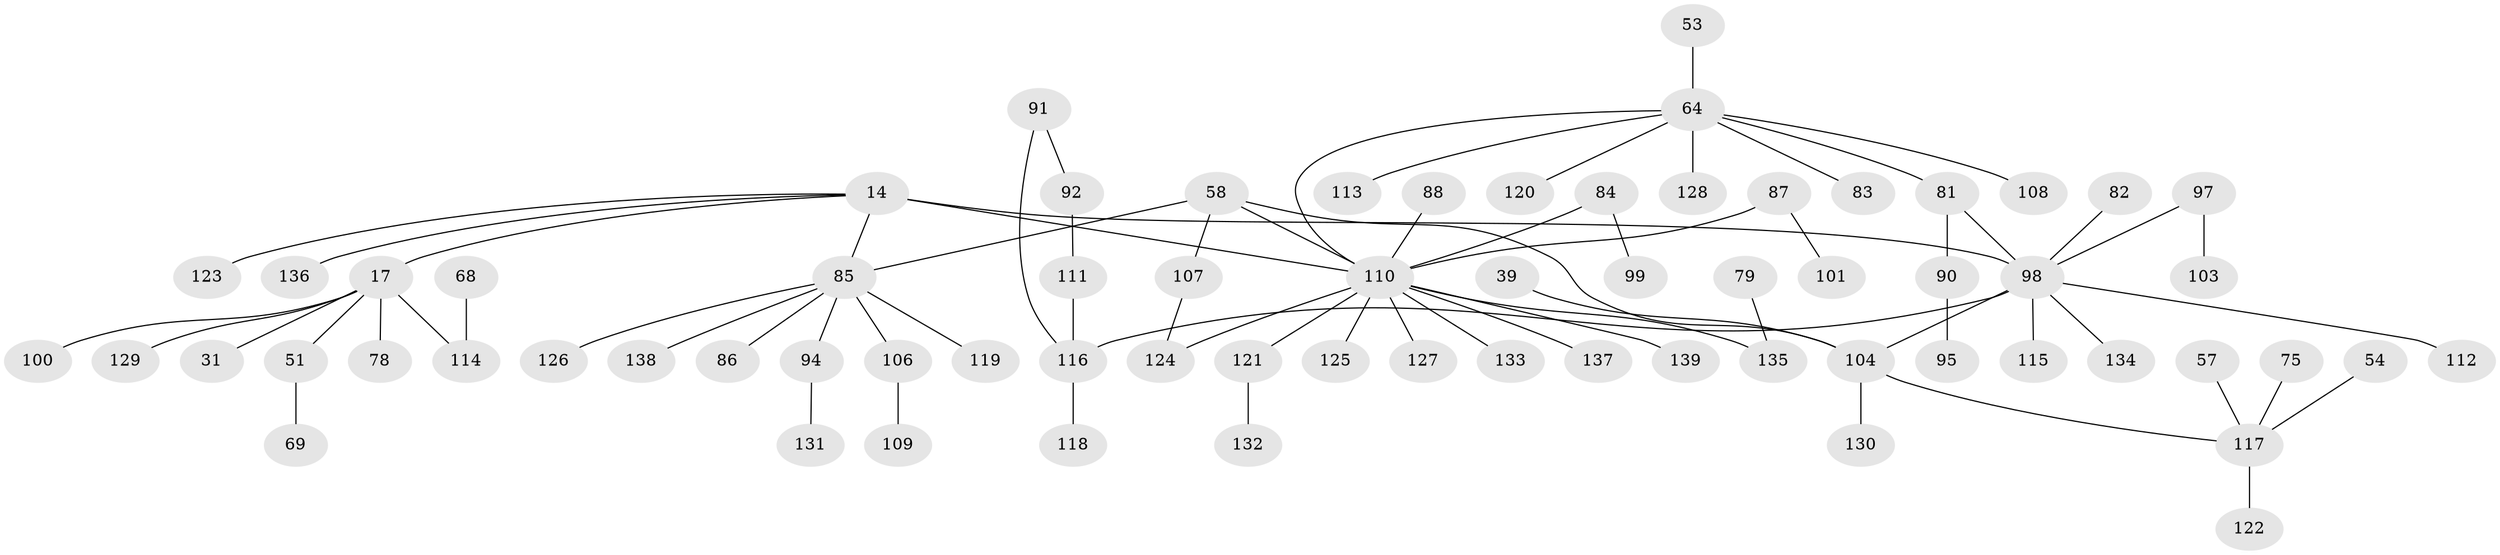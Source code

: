 // original degree distribution, {6: 0.02158273381294964, 5: 0.05755395683453238, 7: 0.014388489208633094, 1: 0.4460431654676259, 3: 0.17266187050359713, 2: 0.2446043165467626, 4: 0.04316546762589928}
// Generated by graph-tools (version 1.1) at 2025/45/03/04/25 21:45:03]
// undirected, 69 vertices, 73 edges
graph export_dot {
graph [start="1"]
  node [color=gray90,style=filled];
  14 [super="+4"];
  17 [super="+12"];
  31;
  39;
  51 [super="+34"];
  53;
  54;
  57;
  58 [super="+15+19"];
  64 [super="+44"];
  68;
  69;
  75;
  78 [super="+26"];
  79;
  81 [super="+65"];
  82;
  83;
  84;
  85 [super="+24+48"];
  86 [super="+29+47"];
  87;
  88;
  90 [super="+71+76"];
  91;
  92;
  94;
  95;
  97;
  98 [super="+18+7+38+72+96"];
  99;
  100;
  101;
  103;
  104 [super="+55+52"];
  106;
  107;
  108;
  109;
  110 [super="+73+74+105+80"];
  111;
  112;
  113;
  114 [super="+46"];
  115;
  116 [super="+63"];
  117 [super="+66+50"];
  118;
  119;
  120;
  121;
  122;
  123;
  124;
  125;
  126;
  127;
  128;
  129;
  130;
  131;
  132;
  133;
  134;
  135 [super="+77"];
  136;
  137;
  138 [super="+45"];
  139;
  14 -- 123;
  14 -- 136;
  14 -- 17 [weight=2];
  14 -- 98 [weight=2];
  14 -- 85;
  14 -- 110 [weight=3];
  17 -- 100;
  17 -- 129;
  17 -- 31;
  17 -- 51;
  17 -- 114;
  17 -- 78;
  39 -- 104;
  51 -- 69;
  53 -- 64;
  54 -- 117;
  57 -- 117;
  58 -- 107;
  58 -- 85;
  58 -- 104 [weight=2];
  58 -- 110;
  64 -- 81;
  64 -- 128;
  64 -- 108;
  64 -- 110;
  64 -- 113;
  64 -- 83;
  64 -- 120;
  68 -- 114;
  75 -- 117;
  79 -- 135;
  81 -- 98;
  81 -- 90 [weight=2];
  82 -- 98;
  84 -- 99;
  84 -- 110;
  85 -- 119;
  85 -- 126;
  85 -- 94;
  85 -- 106;
  85 -- 86;
  85 -- 138;
  87 -- 101;
  87 -- 110;
  88 -- 110;
  90 -- 95;
  91 -- 92;
  91 -- 116;
  92 -- 111;
  94 -- 131;
  97 -- 103;
  97 -- 98;
  98 -- 134;
  98 -- 115;
  98 -- 104;
  98 -- 112;
  98 -- 116;
  104 -- 130;
  104 -- 117;
  106 -- 109;
  107 -- 124;
  110 -- 137;
  110 -- 139;
  110 -- 124;
  110 -- 127;
  110 -- 133;
  110 -- 135;
  110 -- 121;
  110 -- 125;
  111 -- 116;
  116 -- 118;
  117 -- 122;
  121 -- 132;
}
